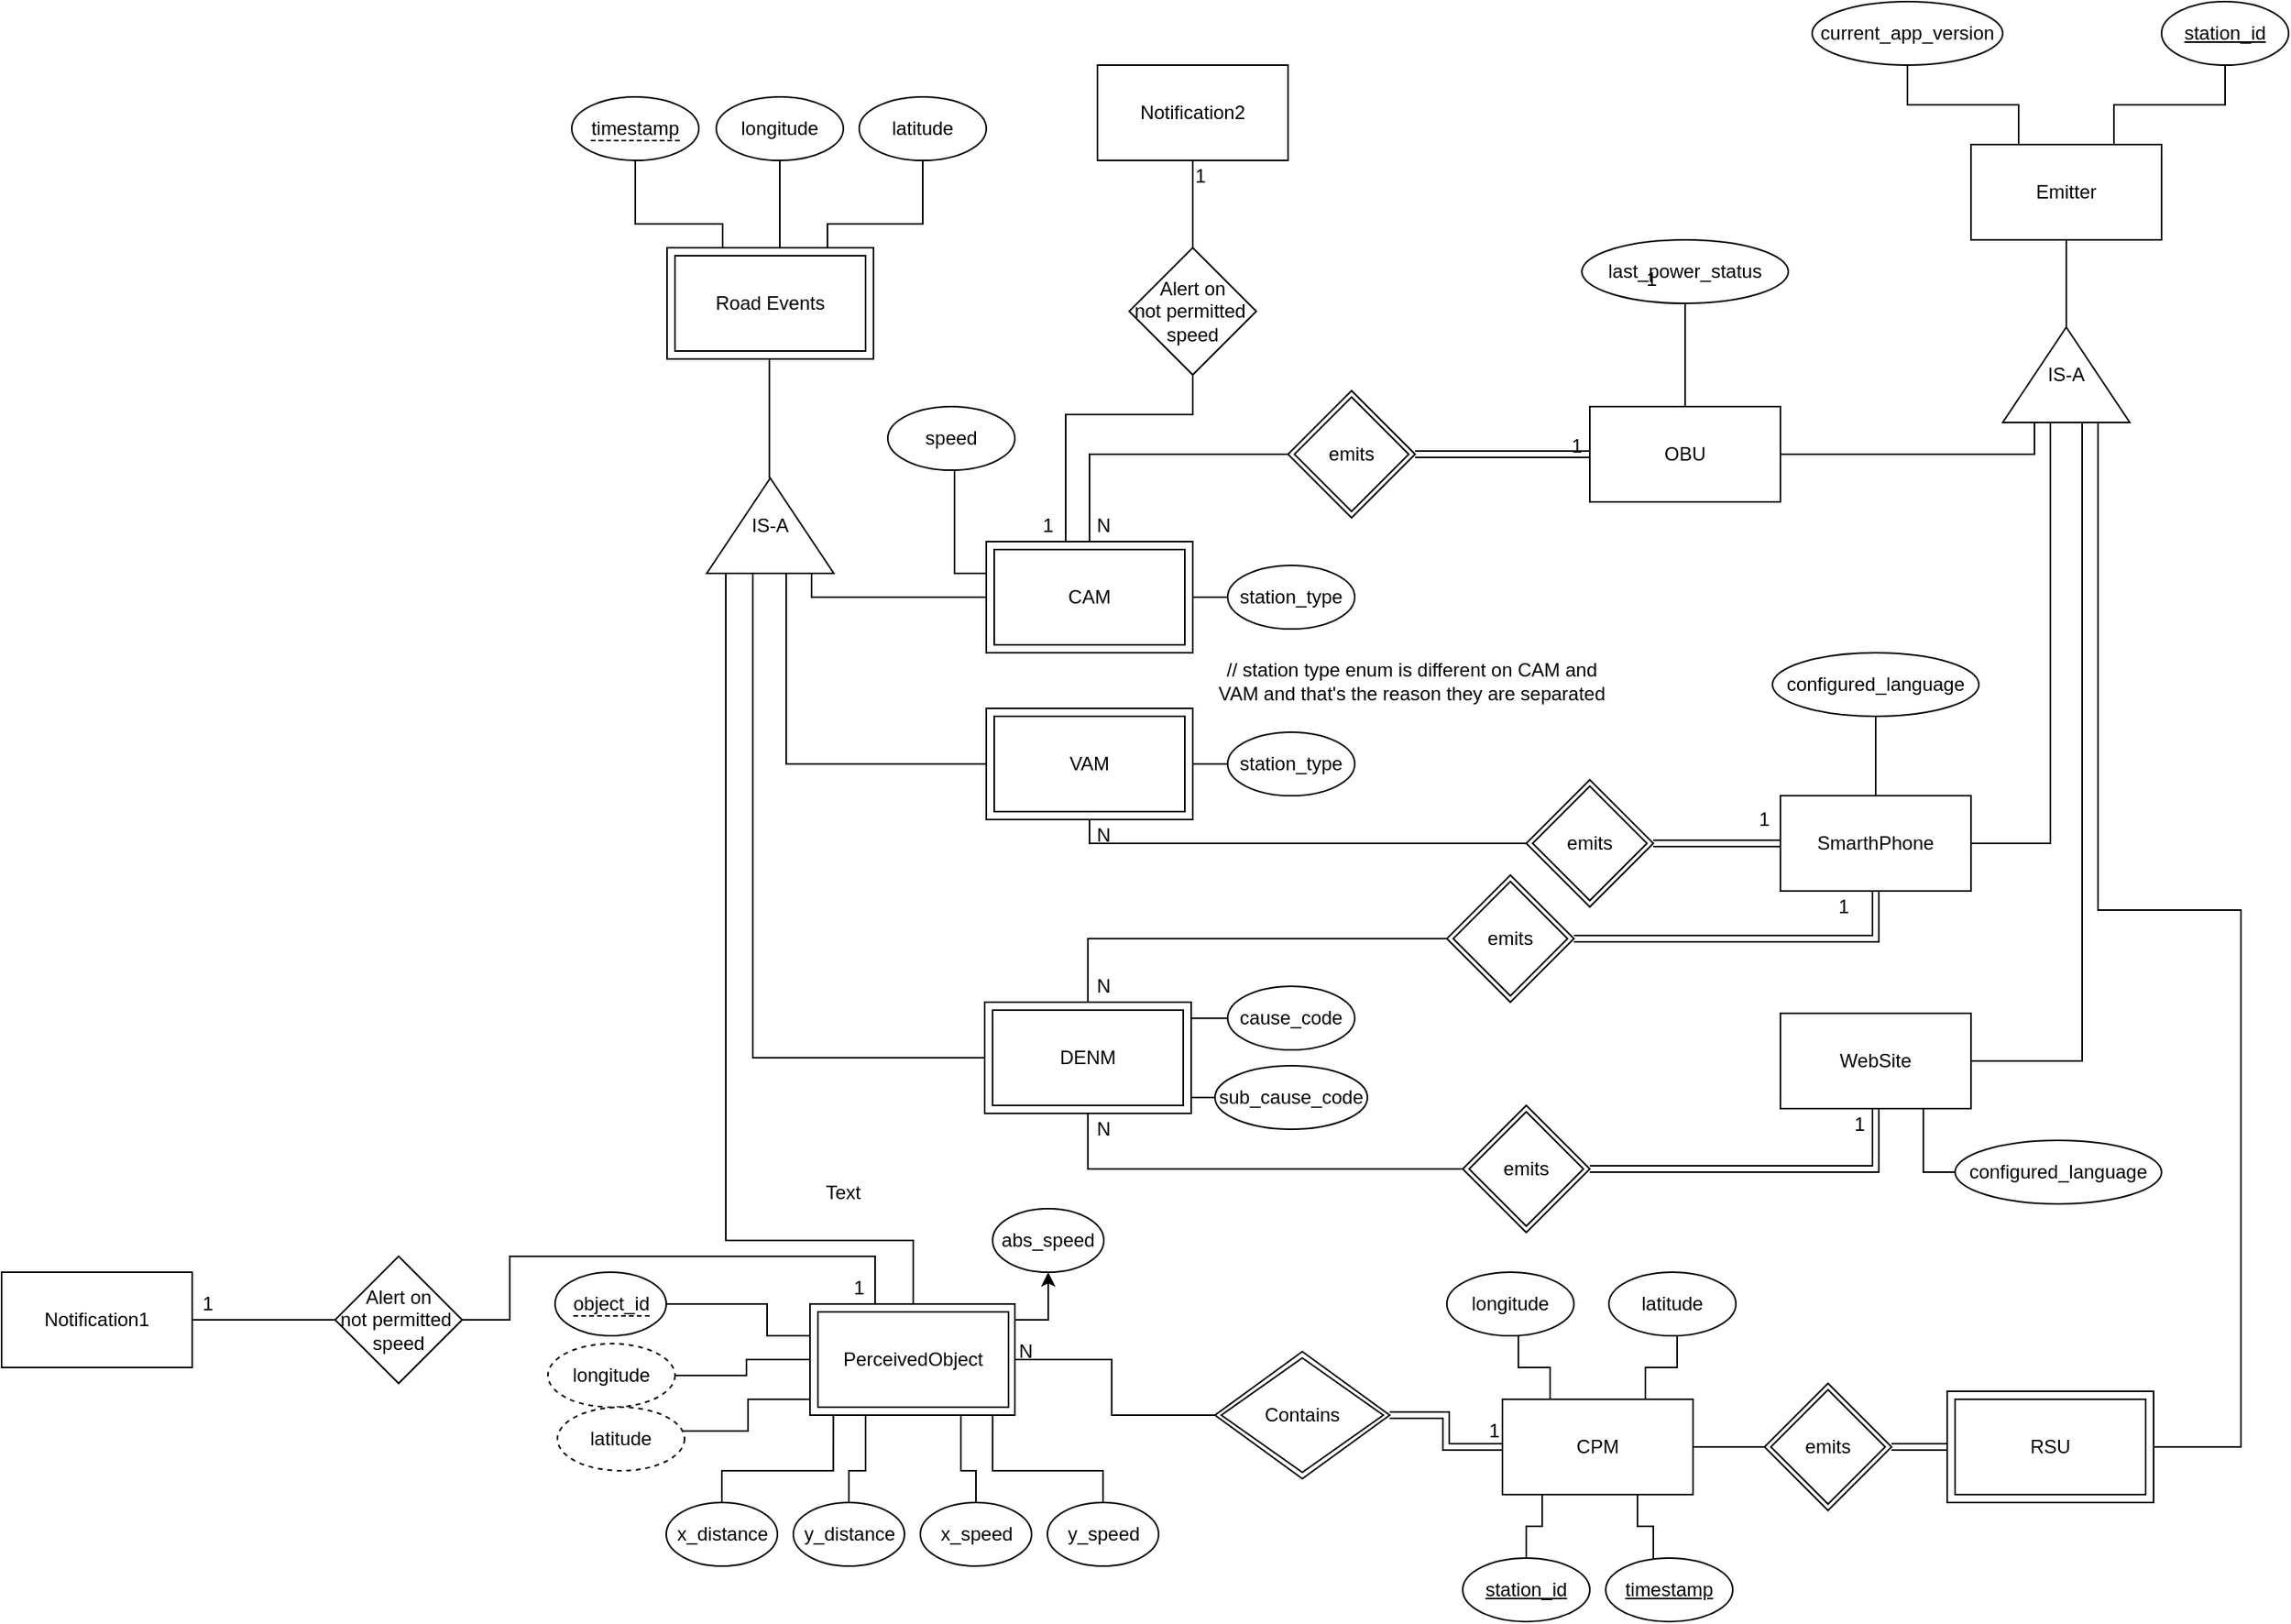 <mxfile version="14.6.1" type="device"><diagram id="6PaPcvtNf6uHi-llysC4" name="Page-1"><mxGraphModel dx="1960" dy="1086" grid="1" gridSize="10" guides="1" tooltips="1" connect="1" arrows="1" fold="1" page="1" pageScale="1" pageWidth="2000" pageHeight="2000" math="0" shadow="0"><root><mxCell id="0"/><mxCell id="1" parent="0"/><mxCell id="eNH_-MlL9D_157R0AB9f-15" style="edgeStyle=orthogonalEdgeStyle;rounded=0;orthogonalLoop=1;jettySize=auto;html=1;endArrow=none;endFill=0;" edge="1" parent="1" source="uCCfLY6yWy59Nrj04FJ7-78" target="eNH_-MlL9D_157R0AB9f-14"><mxGeometry relative="1" as="geometry"><Array as="points"><mxPoint x="740" y="410"/></Array></mxGeometry></mxCell><mxCell id="eNH_-MlL9D_157R0AB9f-16" style="edgeStyle=orthogonalEdgeStyle;rounded=0;orthogonalLoop=1;jettySize=auto;html=1;endArrow=none;endFill=0;" edge="1" parent="1" target="eNH_-MlL9D_157R0AB9f-19" source="uCCfLY6yWy59Nrj04FJ7-78"><mxGeometry relative="1" as="geometry"><mxPoint x="1188.5" y="240" as="sourcePoint"/><Array as="points"><mxPoint x="810" y="310"/><mxPoint x="890" y="310"/></Array></mxGeometry></mxCell><mxCell id="eNH_-MlL9D_157R0AB9f-8" style="edgeStyle=orthogonalEdgeStyle;rounded=0;orthogonalLoop=1;jettySize=auto;html=1;endArrow=none;endFill=0;" edge="1" parent="1" source="uCCfLY6yWy59Nrj04FJ7-2" target="eNH_-MlL9D_157R0AB9f-7"><mxGeometry relative="1" as="geometry"><Array as="points"><mxPoint x="690" y="840"/><mxPoint x="460" y="840"/><mxPoint x="460" y="880"/></Array></mxGeometry></mxCell><mxCell id="eNH_-MlL9D_157R0AB9f-2" style="edgeStyle=orthogonalEdgeStyle;rounded=0;orthogonalLoop=1;jettySize=auto;html=1;" edge="1" parent="1" source="uCCfLY6yWy59Nrj04FJ7-2" target="eNH_-MlL9D_157R0AB9f-1"><mxGeometry relative="1" as="geometry"><Array as="points"><mxPoint x="799" y="880"/></Array></mxGeometry></mxCell><mxCell id="5Y6IBH2IR4dklzvz58kl-82" style="edgeStyle=orthogonalEdgeStyle;rounded=0;orthogonalLoop=1;jettySize=auto;html=1;endArrow=none;endFill=0;" parent="1" source="5Y6IBH2IR4dklzvz58kl-74" target="5Y6IBH2IR4dklzvz58kl-37" edge="1"><mxGeometry relative="1" as="geometry"><Array as="points"><mxPoint x="1550" y="960"/><mxPoint x="1550" y="622"/><mxPoint x="1460" y="622"/></Array></mxGeometry></mxCell><mxCell id="5Y6IBH2IR4dklzvz58kl-77" style="edgeStyle=orthogonalEdgeStyle;rounded=0;orthogonalLoop=1;jettySize=auto;html=1;exitX=1;exitY=0.5;exitDx=0;exitDy=0;endArrow=none;endFill=0;shape=link;" parent="1" source="5Y6IBH2IR4dklzvz58kl-75" target="5Y6IBH2IR4dklzvz58kl-74" edge="1"><mxGeometry relative="1" as="geometry"/></mxCell><mxCell id="5Y6IBH2IR4dklzvz58kl-84" value="CAM" style="rounded=0;whiteSpace=wrap;html=1;" parent="1" vertex="1"><mxGeometry x="1365" y="925" width="130" height="70" as="geometry"/></mxCell><mxCell id="uCCfLY6yWy59Nrj04FJ7-75" style="edgeStyle=orthogonalEdgeStyle;rounded=0;orthogonalLoop=1;jettySize=auto;html=1;exitX=0.5;exitY=1;exitDx=0;exitDy=0;entryX=0.75;entryY=0;entryDx=0;entryDy=0;endArrow=none;endFill=0;" parent="1" source="uCCfLY6yWy59Nrj04FJ7-43" target="uCCfLY6yWy59Nrj04FJ7-57" edge="1"><mxGeometry relative="1" as="geometry"><Array as="points"><mxPoint x="630" y="210"/></Array></mxGeometry></mxCell><mxCell id="uCCfLY6yWy59Nrj04FJ7-76" style="edgeStyle=orthogonalEdgeStyle;rounded=0;orthogonalLoop=1;jettySize=auto;html=1;exitX=0.5;exitY=1;exitDx=0;exitDy=0;endArrow=none;endFill=0;" parent="1" source="uCCfLY6yWy59Nrj04FJ7-44" target="uCCfLY6yWy59Nrj04FJ7-57" edge="1"><mxGeometry relative="1" as="geometry"><Array as="points"><mxPoint x="720" y="190"/><mxPoint x="660" y="190"/></Array></mxGeometry></mxCell><mxCell id="uCCfLY6yWy59Nrj04FJ7-69" style="edgeStyle=orthogonalEdgeStyle;rounded=0;orthogonalLoop=1;jettySize=auto;html=1;exitX=0.25;exitY=0;exitDx=0;exitDy=0;entryX=0.5;entryY=1;entryDx=0;entryDy=0;endArrow=none;endFill=0;" parent="1" source="uCCfLY6yWy59Nrj04FJ7-57" target="uCCfLY6yWy59Nrj04FJ7-66" edge="1"><mxGeometry relative="1" as="geometry"><Array as="points"><mxPoint x="594" y="190"/><mxPoint x="539" y="190"/></Array></mxGeometry></mxCell><mxCell id="uCCfLY6yWy59Nrj04FJ7-74" style="edgeStyle=orthogonalEdgeStyle;rounded=0;orthogonalLoop=1;jettySize=auto;html=1;exitX=1;exitY=0.5;exitDx=0;exitDy=0;entryX=0.5;entryY=1;entryDx=0;entryDy=0;endArrow=none;endFill=0;" parent="1" edge="1"><mxGeometry relative="1" as="geometry"><mxPoint x="623.41" y="350.0" as="sourcePoint"/><mxPoint x="623.41" y="270" as="targetPoint"/></mxGeometry></mxCell><mxCell id="5Y6IBH2IR4dklzvz58kl-83" value="CAM" style="rounded=0;whiteSpace=wrap;html=1;" parent="1" vertex="1"><mxGeometry x="559" y="205" width="130" height="70" as="geometry"/></mxCell><mxCell id="5Y6IBH2IR4dklzvz58kl-70" style="edgeStyle=orthogonalEdgeStyle;rounded=0;orthogonalLoop=1;jettySize=auto;html=1;endArrow=none;endFill=0;" parent="1" source="uCCfLY6yWy59Nrj04FJ7-4" target="uCCfLY6yWy59Nrj04FJ7-2" edge="1"><mxGeometry relative="1" as="geometry"/></mxCell><mxCell id="5Y6IBH2IR4dklzvz58kl-68" style="edgeStyle=orthogonalEdgeStyle;rounded=0;orthogonalLoop=1;jettySize=auto;html=1;endArrow=none;endFill=0;" parent="1" source="uCCfLY6yWy59Nrj04FJ7-2" target="uCCfLY6yWy59Nrj04FJ7-71" edge="1"><mxGeometry relative="1" as="geometry"><Array as="points"><mxPoint x="714" y="830"/><mxPoint x="596" y="830"/></Array></mxGeometry></mxCell><mxCell id="uCCfLY6yWy59Nrj04FJ7-49" style="edgeStyle=orthogonalEdgeStyle;rounded=0;orthogonalLoop=1;jettySize=auto;html=1;exitX=1.003;exitY=0.085;exitDx=0;exitDy=0;entryX=0;entryY=0.5;entryDx=0;entryDy=0;endArrow=none;endFill=0;exitPerimeter=0;" parent="1" target="uCCfLY6yWy59Nrj04FJ7-48" edge="1"><mxGeometry relative="1" as="geometry"><mxPoint x="885.36" y="690.1" as="sourcePoint"/><Array as="points"><mxPoint x="915" y="690"/><mxPoint x="915" y="690"/></Array></mxGeometry></mxCell><mxCell id="uCCfLY6yWy59Nrj04FJ7-51" style="edgeStyle=orthogonalEdgeStyle;rounded=0;orthogonalLoop=1;jettySize=auto;html=1;entryX=0;entryY=0.5;entryDx=0;entryDy=0;endArrow=none;endFill=0;" parent="1" target="uCCfLY6yWy59Nrj04FJ7-50" edge="1"><mxGeometry relative="1" as="geometry"><mxPoint x="884" y="740" as="sourcePoint"/><Array as="points"/></mxGeometry></mxCell><mxCell id="uCCfLY6yWy59Nrj04FJ7-73" style="edgeStyle=orthogonalEdgeStyle;rounded=0;orthogonalLoop=1;jettySize=auto;html=1;exitX=0;exitY=0.5;exitDx=0;exitDy=0;endArrow=none;endFill=0;" parent="1" edge="1"><mxGeometry relative="1" as="geometry"><Array as="points"><mxPoint x="613" y="715"/></Array><mxPoint x="763" y="715" as="sourcePoint"/><mxPoint x="613" y="410" as="targetPoint"/></mxGeometry></mxCell><mxCell id="5Y6IBH2IR4dklzvz58kl-15" style="edgeStyle=orthogonalEdgeStyle;rounded=0;orthogonalLoop=1;jettySize=auto;html=1;exitX=0;exitY=0.5;exitDx=0;exitDy=0;endArrow=none;endFill=0;entryX=0.5;entryY=0;entryDx=0;entryDy=0;" parent="1" source="5Y6IBH2IR4dklzvz58kl-13" target="uCCfLY6yWy59Nrj04FJ7-41" edge="1"><mxGeometry relative="1" as="geometry"><mxPoint x="780" y="650" as="targetPoint"/><Array as="points"><mxPoint x="1050" y="640"/><mxPoint x="824" y="640"/></Array></mxGeometry></mxCell><mxCell id="5Y6IBH2IR4dklzvz58kl-20" style="edgeStyle=orthogonalEdgeStyle;rounded=0;orthogonalLoop=1;jettySize=auto;html=1;exitX=0;exitY=0.5;exitDx=0;exitDy=0;endArrow=none;endFill=0;entryX=0.25;entryY=0;entryDx=0;entryDy=0;" parent="1" source="5Y6IBH2IR4dklzvz58kl-21" target="5Y6IBH2IR4dklzvz58kl-23" edge="1"><mxGeometry relative="1" as="geometry"><mxPoint x="834" y="830.0" as="targetPoint"/><Array as="points"><mxPoint x="824" y="785"/></Array></mxGeometry></mxCell><mxCell id="5Y6IBH2IR4dklzvz58kl-66" value="CAM" style="rounded=0;whiteSpace=wrap;html=1;" parent="1" vertex="1"><mxGeometry x="759" y="680" width="130" height="70" as="geometry"/></mxCell><mxCell id="5Y6IBH2IR4dklzvz58kl-62" style="edgeStyle=orthogonalEdgeStyle;rounded=0;orthogonalLoop=1;jettySize=auto;html=1;endArrow=none;endFill=0;" parent="1" source="5Y6IBH2IR4dklzvz58kl-59" target="uCCfLY6yWy59Nrj04FJ7-78" edge="1"><mxGeometry relative="1" as="geometry"/></mxCell><mxCell id="5Y6IBH2IR4dklzvz58kl-8" style="edgeStyle=orthogonalEdgeStyle;rounded=0;orthogonalLoop=1;jettySize=auto;html=1;exitX=0;exitY=0.5;exitDx=0;exitDy=0;entryX=0.5;entryY=1;entryDx=0;entryDy=0;endArrow=none;endFill=0;" parent="1" source="5Y6IBH2IR4dklzvz58kl-3" target="uCCfLY6yWy59Nrj04FJ7-30" edge="1"><mxGeometry relative="1" as="geometry"><Array as="points"><mxPoint x="1050" y="580"/><mxPoint x="824" y="580"/></Array></mxGeometry></mxCell><mxCell id="uCCfLY6yWy59Nrj04FJ7-40" style="edgeStyle=orthogonalEdgeStyle;rounded=0;orthogonalLoop=1;jettySize=auto;html=1;exitX=1;exitY=0.5;exitDx=0;exitDy=0;entryX=0;entryY=0.5;entryDx=0;entryDy=0;endArrow=none;endFill=0;" parent="1" target="uCCfLY6yWy59Nrj04FJ7-39" edge="1"><mxGeometry relative="1" as="geometry"><mxPoint x="885" y="530" as="sourcePoint"/><Array as="points"><mxPoint x="930" y="530"/><mxPoint x="930" y="530"/></Array></mxGeometry></mxCell><mxCell id="uCCfLY6yWy59Nrj04FJ7-72" style="edgeStyle=orthogonalEdgeStyle;rounded=0;orthogonalLoop=1;jettySize=auto;html=1;exitX=0;exitY=0.5;exitDx=0;exitDy=0;endArrow=none;endFill=0;" parent="1" edge="1"><mxGeometry relative="1" as="geometry"><mxPoint x="766" y="530" as="sourcePoint"/><mxPoint x="634" y="410" as="targetPoint"/><Array as="points"><mxPoint x="634" y="530"/></Array></mxGeometry></mxCell><mxCell id="5Y6IBH2IR4dklzvz58kl-51" value="CAM" style="rounded=0;whiteSpace=wrap;html=1;" parent="1" vertex="1"><mxGeometry x="760" y="495" width="130" height="70" as="geometry"/></mxCell><mxCell id="uCCfLY6yWy59Nrj04FJ7-77" style="edgeStyle=orthogonalEdgeStyle;rounded=0;orthogonalLoop=1;jettySize=auto;html=1;exitX=1;exitY=0.5;exitDx=0;exitDy=0;entryX=0;entryY=0.5;entryDx=0;entryDy=0;endArrow=none;endFill=0;" parent="1" edge="1"><mxGeometry relative="1" as="geometry"><Array as="points"><mxPoint x="930" y="425"/><mxPoint x="930" y="425"/></Array><mxPoint x="885" y="425" as="sourcePoint"/><mxPoint x="912" y="425" as="targetPoint"/></mxGeometry></mxCell><mxCell id="uCCfLY6yWy59Nrj04FJ7-80" style="edgeStyle=orthogonalEdgeStyle;rounded=0;orthogonalLoop=1;jettySize=auto;html=1;exitX=0;exitY=0.5;exitDx=0;exitDy=0;endArrow=none;endFill=0;" parent="1" source="uCCfLY6yWy59Nrj04FJ7-78" target="uCCfLY6yWy59Nrj04FJ7-71" edge="1"><mxGeometry relative="1" as="geometry"><Array as="points"><mxPoint x="650" y="425"/></Array></mxGeometry></mxCell><mxCell id="5Y6IBH2IR4dklzvz58kl-49" value="CAM" style="rounded=0;whiteSpace=wrap;html=1;" parent="1" vertex="1"><mxGeometry x="760" y="390" width="130" height="70" as="geometry"/></mxCell><mxCell id="uCCfLY6yWy59Nrj04FJ7-55" style="edgeStyle=orthogonalEdgeStyle;rounded=0;orthogonalLoop=1;jettySize=auto;html=1;endArrow=none;endFill=0;" parent="1" source="uCCfLY6yWy59Nrj04FJ7-2" target="uCCfLY6yWy59Nrj04FJ7-53" edge="1"><mxGeometry relative="1" as="geometry"><Array as="points"/></mxGeometry></mxCell><mxCell id="uCCfLY6yWy59Nrj04FJ7-56" style="edgeStyle=orthogonalEdgeStyle;rounded=0;orthogonalLoop=1;jettySize=auto;html=1;endArrow=none;endFill=0;" parent="1" source="uCCfLY6yWy59Nrj04FJ7-2" target="uCCfLY6yWy59Nrj04FJ7-54" edge="1"><mxGeometry relative="1" as="geometry"><Array as="points"><mxPoint x="610" y="930"/><mxPoint x="610" y="950"/></Array></mxGeometry></mxCell><mxCell id="uCCfLY6yWy59Nrj04FJ7-21" style="edgeStyle=orthogonalEdgeStyle;rounded=0;orthogonalLoop=1;jettySize=auto;html=1;entryX=1;entryY=0.5;entryDx=0;entryDy=0;endArrow=none;endFill=0;" parent="1" source="uCCfLY6yWy59Nrj04FJ7-2" target="uCCfLY6yWy59Nrj04FJ7-20" edge="1"><mxGeometry relative="1" as="geometry"><Array as="points"><mxPoint x="622" y="890"/><mxPoint x="622" y="870"/></Array></mxGeometry></mxCell><mxCell id="uCCfLY6yWy59Nrj04FJ7-26" style="edgeStyle=orthogonalEdgeStyle;rounded=0;orthogonalLoop=1;jettySize=auto;html=1;entryX=0.5;entryY=0;entryDx=0;entryDy=0;endArrow=none;endFill=0;exitX=0.081;exitY=1.001;exitDx=0;exitDy=0;exitPerimeter=0;" parent="1" source="uCCfLY6yWy59Nrj04FJ7-2" target="uCCfLY6yWy59Nrj04FJ7-22" edge="1"><mxGeometry relative="1" as="geometry"><mxPoint x="663" y="937" as="sourcePoint"/><Array as="points"><mxPoint x="664" y="975"/><mxPoint x="594" y="975"/></Array></mxGeometry></mxCell><mxCell id="uCCfLY6yWy59Nrj04FJ7-27" style="edgeStyle=orthogonalEdgeStyle;rounded=0;orthogonalLoop=1;jettySize=auto;html=1;exitX=0.25;exitY=1;exitDx=0;exitDy=0;entryX=0.5;entryY=0;entryDx=0;entryDy=0;endArrow=none;endFill=0;" parent="1" source="uCCfLY6yWy59Nrj04FJ7-2" target="uCCfLY6yWy59Nrj04FJ7-23" edge="1"><mxGeometry relative="1" as="geometry"><Array as="points"><mxPoint x="684" y="975"/><mxPoint x="674" y="975"/></Array></mxGeometry></mxCell><mxCell id="uCCfLY6yWy59Nrj04FJ7-28" style="edgeStyle=orthogonalEdgeStyle;rounded=0;orthogonalLoop=1;jettySize=auto;html=1;exitX=0.75;exitY=1;exitDx=0;exitDy=0;entryX=0.5;entryY=0;entryDx=0;entryDy=0;endArrow=none;endFill=0;" parent="1" source="uCCfLY6yWy59Nrj04FJ7-2" target="uCCfLY6yWy59Nrj04FJ7-24" edge="1"><mxGeometry relative="1" as="geometry"><Array as="points"><mxPoint x="744" y="975"/><mxPoint x="754" y="975"/></Array></mxGeometry></mxCell><mxCell id="uCCfLY6yWy59Nrj04FJ7-29" style="edgeStyle=orthogonalEdgeStyle;rounded=0;orthogonalLoop=1;jettySize=auto;html=1;exitX=0.917;exitY=1.014;exitDx=0;exitDy=0;entryX=0.5;entryY=0;entryDx=0;entryDy=0;endArrow=none;endFill=0;exitPerimeter=0;" parent="1" source="uCCfLY6yWy59Nrj04FJ7-2" target="uCCfLY6yWy59Nrj04FJ7-25" edge="1"><mxGeometry relative="1" as="geometry"><Array as="points"><mxPoint x="764" y="975"/><mxPoint x="834" y="975"/></Array></mxGeometry></mxCell><mxCell id="uCCfLY6yWy59Nrj04FJ7-42" value="PerceivedObject" style="rounded=0;whiteSpace=wrap;html=1;double=true;" parent="1" vertex="1"><mxGeometry x="649" y="870" width="129" height="70" as="geometry"/></mxCell><mxCell id="uCCfLY6yWy59Nrj04FJ7-5" style="edgeStyle=orthogonalEdgeStyle;rounded=0;orthogonalLoop=1;jettySize=auto;html=1;endArrow=none;endFill=0;shape=link;" parent="1" source="uCCfLY6yWy59Nrj04FJ7-1" target="uCCfLY6yWy59Nrj04FJ7-4" edge="1"><mxGeometry relative="1" as="geometry"/></mxCell><mxCell id="uCCfLY6yWy59Nrj04FJ7-17" style="edgeStyle=orthogonalEdgeStyle;rounded=0;orthogonalLoop=1;jettySize=auto;html=1;exitX=0.25;exitY=0;exitDx=0;exitDy=0;endArrow=none;endFill=0;" parent="1" source="uCCfLY6yWy59Nrj04FJ7-1" target="uCCfLY6yWy59Nrj04FJ7-16" edge="1"><mxGeometry relative="1" as="geometry"><Array as="points"><mxPoint x="1115" y="910"/><mxPoint x="1095" y="910"/></Array></mxGeometry></mxCell><mxCell id="uCCfLY6yWy59Nrj04FJ7-19" style="edgeStyle=orthogonalEdgeStyle;rounded=0;orthogonalLoop=1;jettySize=auto;html=1;exitX=0.75;exitY=0;exitDx=0;exitDy=0;entryX=0.5;entryY=1;entryDx=0;entryDy=0;endArrow=none;endFill=0;" parent="1" source="uCCfLY6yWy59Nrj04FJ7-1" target="uCCfLY6yWy59Nrj04FJ7-18" edge="1"><mxGeometry relative="1" as="geometry"><Array as="points"><mxPoint x="1175" y="910"/><mxPoint x="1195" y="910"/><mxPoint x="1195" y="890"/></Array></mxGeometry></mxCell><mxCell id="uCCfLY6yWy59Nrj04FJ7-1" value="CPM" style="rounded=0;whiteSpace=wrap;html=1;" parent="1" vertex="1"><mxGeometry x="1085" y="930" width="120" height="60" as="geometry"/></mxCell><mxCell id="uCCfLY6yWy59Nrj04FJ7-2" value="PerceivedObject" style="rounded=0;whiteSpace=wrap;html=1;double=true;" parent="1" vertex="1"><mxGeometry x="654" y="875" width="120" height="60" as="geometry"/></mxCell><mxCell id="uCCfLY6yWy59Nrj04FJ7-4" value="Contains" style="rhombus;whiteSpace=wrap;html=1;strokeWidth=1;sketch=0;fillStyle=auto;perimeterSpacing=0;stroke-linecap=&quot;butt&quot;;double=1;" parent="1" vertex="1"><mxGeometry x="904" y="900" width="110" height="80" as="geometry"/></mxCell><mxCell id="uCCfLY6yWy59Nrj04FJ7-7" value="1" style="text;html=1;strokeColor=none;fillColor=none;align=center;verticalAlign=middle;whiteSpace=wrap;rounded=0;" parent="1" vertex="1"><mxGeometry x="1060" y="940" width="40" height="20" as="geometry"/></mxCell><mxCell id="5Y6IBH2IR4dklzvz58kl-72" style="edgeStyle=orthogonalEdgeStyle;rounded=0;orthogonalLoop=1;jettySize=auto;html=1;endArrow=none;endFill=0;" parent="1" source="uCCfLY6yWy59Nrj04FJ7-10" target="uCCfLY6yWy59Nrj04FJ7-1" edge="1"><mxGeometry relative="1" as="geometry"><Array as="points"><mxPoint x="1100" y="1010"/><mxPoint x="1110" y="1010"/></Array></mxGeometry></mxCell><mxCell id="uCCfLY6yWy59Nrj04FJ7-10" value="&lt;u&gt;station_id&lt;/u&gt;" style="ellipse;whiteSpace=wrap;html=1;" parent="1" vertex="1"><mxGeometry x="1060" y="1030" width="80" height="40" as="geometry"/></mxCell><mxCell id="5Y6IBH2IR4dklzvz58kl-73" style="edgeStyle=orthogonalEdgeStyle;rounded=0;orthogonalLoop=1;jettySize=auto;html=1;endArrow=none;endFill=0;" parent="1" source="uCCfLY6yWy59Nrj04FJ7-12" target="uCCfLY6yWy59Nrj04FJ7-1" edge="1"><mxGeometry relative="1" as="geometry"><Array as="points"><mxPoint x="1180" y="1010"/><mxPoint x="1170" y="1010"/></Array></mxGeometry></mxCell><mxCell id="uCCfLY6yWy59Nrj04FJ7-12" value="&lt;u&gt;timestamp&lt;/u&gt;" style="ellipse;whiteSpace=wrap;html=1;" parent="1" vertex="1"><mxGeometry x="1150" y="1030" width="80" height="40" as="geometry"/></mxCell><mxCell id="uCCfLY6yWy59Nrj04FJ7-16" value="longitude" style="ellipse;whiteSpace=wrap;html=1;" parent="1" vertex="1"><mxGeometry x="1050" y="850" width="80" height="40" as="geometry"/></mxCell><mxCell id="uCCfLY6yWy59Nrj04FJ7-18" value="latitude" style="ellipse;whiteSpace=wrap;html=1;" parent="1" vertex="1"><mxGeometry x="1152" y="850" width="80" height="40" as="geometry"/></mxCell><mxCell id="uCCfLY6yWy59Nrj04FJ7-20" value="&lt;div style=&quot;border-bottom: 1px dashed black&quot;&gt;object_id&lt;/div&gt;" style="ellipse;whiteSpace=wrap;html=1;" parent="1" vertex="1"><mxGeometry x="488.5" y="850" width="70" height="40" as="geometry"/></mxCell><mxCell id="uCCfLY6yWy59Nrj04FJ7-22" value="x_distance" style="ellipse;whiteSpace=wrap;html=1;" parent="1" vertex="1"><mxGeometry x="558.5" y="995" width="70" height="40" as="geometry"/></mxCell><mxCell id="uCCfLY6yWy59Nrj04FJ7-23" value="y_distance" style="ellipse;whiteSpace=wrap;html=1;" parent="1" vertex="1"><mxGeometry x="638.5" y="995" width="70" height="40" as="geometry"/></mxCell><mxCell id="uCCfLY6yWy59Nrj04FJ7-24" value="x_speed" style="ellipse;whiteSpace=wrap;html=1;" parent="1" vertex="1"><mxGeometry x="718.5" y="995" width="70" height="40" as="geometry"/></mxCell><mxCell id="uCCfLY6yWy59Nrj04FJ7-25" value="y_speed" style="ellipse;whiteSpace=wrap;html=1;" parent="1" vertex="1"><mxGeometry x="798.5" y="995" width="70" height="40" as="geometry"/></mxCell><mxCell id="uCCfLY6yWy59Nrj04FJ7-30" value="VAM" style="rounded=0;whiteSpace=wrap;html=1;absoluteArcSize=0;arcSize=12;imageHeight=24;" parent="1" vertex="1"><mxGeometry x="765" y="500" width="120" height="60" as="geometry"/></mxCell><mxCell id="uCCfLY6yWy59Nrj04FJ7-39" value="station_type" style="ellipse;whiteSpace=wrap;html=1;" parent="1" vertex="1"><mxGeometry x="912" y="510" width="80" height="40" as="geometry"/></mxCell><mxCell id="uCCfLY6yWy59Nrj04FJ7-41" value="DENM" style="rounded=0;whiteSpace=wrap;html=1;sketch=0;strokeColor=#000000;strokeWidth=1;" parent="1" vertex="1"><mxGeometry x="764" y="685" width="120" height="60" as="geometry"/></mxCell><mxCell id="uCCfLY6yWy59Nrj04FJ7-43" value="longitude" style="ellipse;whiteSpace=wrap;html=1;" parent="1" vertex="1"><mxGeometry x="590" y="110" width="80" height="40" as="geometry"/></mxCell><mxCell id="uCCfLY6yWy59Nrj04FJ7-44" value="latitude" style="ellipse;whiteSpace=wrap;html=1;" parent="1" vertex="1"><mxGeometry x="680" y="110" width="80" height="40" as="geometry"/></mxCell><mxCell id="uCCfLY6yWy59Nrj04FJ7-48" value="cause_code" style="ellipse;whiteSpace=wrap;html=1;" parent="1" vertex="1"><mxGeometry x="912" y="670" width="80" height="40" as="geometry"/></mxCell><mxCell id="uCCfLY6yWy59Nrj04FJ7-50" value="sub_cause_code" style="ellipse;whiteSpace=wrap;html=1;" parent="1" vertex="1"><mxGeometry x="904" y="720" width="96" height="40" as="geometry"/></mxCell><mxCell id="uCCfLY6yWy59Nrj04FJ7-53" value="longitude" style="ellipse;whiteSpace=wrap;html=1;dashed=1;" parent="1" vertex="1"><mxGeometry x="484" y="895" width="80" height="40" as="geometry"/></mxCell><mxCell id="uCCfLY6yWy59Nrj04FJ7-54" value="latitude" style="ellipse;whiteSpace=wrap;html=1;dashed=1;" parent="1" vertex="1"><mxGeometry x="490" y="935" width="80" height="40" as="geometry"/></mxCell><mxCell id="uCCfLY6yWy59Nrj04FJ7-57" value="Road Events" style="rounded=0;whiteSpace=wrap;html=1;sketch=0;strokeColor=#000000;strokeWidth=1;rotation=0;" parent="1" vertex="1"><mxGeometry x="564" y="210" width="120" height="60" as="geometry"/></mxCell><mxCell id="uCCfLY6yWy59Nrj04FJ7-66" value="&lt;div style=&quot;border-bottom: 1px dashed black&quot;&gt;timestamp&lt;br&gt;&lt;/div&gt;" style="ellipse;whiteSpace=wrap;html=1;" parent="1" vertex="1"><mxGeometry x="499" y="110" width="80" height="40" as="geometry"/></mxCell><mxCell id="uCCfLY6yWy59Nrj04FJ7-71" value="IS-A" style="triangle;whiteSpace=wrap;html=1;rounded=0;sketch=0;strokeColor=#000000;strokeWidth=1;rotation=0;direction=north;" parent="1" vertex="1"><mxGeometry x="584" y="350" width="80" height="60" as="geometry"/></mxCell><mxCell id="uCCfLY6yWy59Nrj04FJ7-78" value="CAM" style="rounded=0;whiteSpace=wrap;html=1;" parent="1" vertex="1"><mxGeometry x="765" y="395" width="120" height="60" as="geometry"/></mxCell><mxCell id="5Y6IBH2IR4dklzvz58kl-41" style="edgeStyle=orthogonalEdgeStyle;rounded=0;orthogonalLoop=1;jettySize=auto;html=1;endArrow=none;endFill=0;" parent="1" source="5Y6IBH2IR4dklzvz58kl-1" target="5Y6IBH2IR4dklzvz58kl-37" edge="1"><mxGeometry relative="1" as="geometry"><Array as="points"><mxPoint x="1430" y="580"/></Array></mxGeometry></mxCell><mxCell id="5Y6IBH2IR4dklzvz58kl-1" value="SmarthPhone" style="rounded=0;whiteSpace=wrap;html=1;" parent="1" vertex="1"><mxGeometry x="1260" y="550" width="120" height="60" as="geometry"/></mxCell><mxCell id="5Y6IBH2IR4dklzvz58kl-9" style="edgeStyle=orthogonalEdgeStyle;rounded=0;orthogonalLoop=1;jettySize=auto;html=1;exitX=1;exitY=0.5;exitDx=0;exitDy=0;entryX=0;entryY=0.5;entryDx=0;entryDy=0;endArrow=none;endFill=0;shape=link;" parent="1" source="5Y6IBH2IR4dklzvz58kl-3" target="5Y6IBH2IR4dklzvz58kl-1" edge="1"><mxGeometry relative="1" as="geometry"/></mxCell><mxCell id="5Y6IBH2IR4dklzvz58kl-3" value="emits" style="rhombus;whiteSpace=wrap;html=1;double=1;" parent="1" vertex="1"><mxGeometry x="1100" y="540" width="80" height="80" as="geometry"/></mxCell><mxCell id="5Y6IBH2IR4dklzvz58kl-10" value="1" style="text;html=1;strokeColor=none;fillColor=none;align=center;verticalAlign=middle;whiteSpace=wrap;rounded=0;" parent="1" vertex="1"><mxGeometry x="1230" y="555" width="40" height="20" as="geometry"/></mxCell><mxCell id="5Y6IBH2IR4dklzvz58kl-11" value="N" style="text;html=1;strokeColor=none;fillColor=none;align=center;verticalAlign=middle;whiteSpace=wrap;rounded=0;" parent="1" vertex="1"><mxGeometry x="814" y="565" width="40" height="20" as="geometry"/></mxCell><mxCell id="5Y6IBH2IR4dklzvz58kl-12" style="edgeStyle=orthogonalEdgeStyle;rounded=0;orthogonalLoop=1;jettySize=auto;html=1;exitX=1;exitY=0.5;exitDx=0;exitDy=0;entryX=0.5;entryY=1;entryDx=0;entryDy=0;endArrow=none;endFill=0;shape=link;" parent="1" source="5Y6IBH2IR4dklzvz58kl-13" target="5Y6IBH2IR4dklzvz58kl-1" edge="1"><mxGeometry relative="1" as="geometry"><mxPoint x="1230" y="712.5" as="targetPoint"/></mxGeometry></mxCell><mxCell id="5Y6IBH2IR4dklzvz58kl-13" value="emits" style="rhombus;whiteSpace=wrap;html=1;double=1;" parent="1" vertex="1"><mxGeometry x="1050" y="600" width="80" height="80" as="geometry"/></mxCell><mxCell id="5Y6IBH2IR4dklzvz58kl-14" value="1" style="text;html=1;strokeColor=none;fillColor=none;align=center;verticalAlign=middle;whiteSpace=wrap;rounded=0;" parent="1" vertex="1"><mxGeometry x="1280" y="610" width="40" height="20" as="geometry"/></mxCell><mxCell id="5Y6IBH2IR4dklzvz58kl-16" value="N" style="text;html=1;strokeColor=none;fillColor=none;align=center;verticalAlign=middle;whiteSpace=wrap;rounded=0;" parent="1" vertex="1"><mxGeometry x="814" y="660" width="40" height="20" as="geometry"/></mxCell><mxCell id="5Y6IBH2IR4dklzvz58kl-42" style="edgeStyle=orthogonalEdgeStyle;rounded=0;orthogonalLoop=1;jettySize=auto;html=1;endArrow=none;endFill=0;" parent="1" source="5Y6IBH2IR4dklzvz58kl-18" target="5Y6IBH2IR4dklzvz58kl-37" edge="1"><mxGeometry relative="1" as="geometry"><Array as="points"><mxPoint x="1450" y="717"/></Array></mxGeometry></mxCell><mxCell id="5Y6IBH2IR4dklzvz58kl-18" value="WebSite" style="rounded=0;whiteSpace=wrap;html=1;" parent="1" vertex="1"><mxGeometry x="1260" y="687" width="120" height="60" as="geometry"/></mxCell><mxCell id="5Y6IBH2IR4dklzvz58kl-19" style="edgeStyle=orthogonalEdgeStyle;rounded=0;orthogonalLoop=1;jettySize=auto;html=1;exitX=1;exitY=0.5;exitDx=0;exitDy=0;endArrow=none;endFill=0;entryX=0.5;entryY=1;entryDx=0;entryDy=0;shape=link;" parent="1" source="5Y6IBH2IR4dklzvz58kl-21" target="5Y6IBH2IR4dklzvz58kl-18" edge="1"><mxGeometry relative="1" as="geometry"><mxPoint x="1320" y="740" as="targetPoint"/></mxGeometry></mxCell><mxCell id="5Y6IBH2IR4dklzvz58kl-21" value="emits" style="rhombus;whiteSpace=wrap;html=1;double=1;" parent="1" vertex="1"><mxGeometry x="1060" y="745" width="80" height="80" as="geometry"/></mxCell><mxCell id="5Y6IBH2IR4dklzvz58kl-22" value="1" style="text;html=1;strokeColor=none;fillColor=none;align=center;verticalAlign=middle;whiteSpace=wrap;rounded=0;" parent="1" vertex="1"><mxGeometry x="1290" y="747" width="40" height="20" as="geometry"/></mxCell><mxCell id="5Y6IBH2IR4dklzvz58kl-23" value="N" style="text;html=1;strokeColor=none;fillColor=none;align=center;verticalAlign=middle;whiteSpace=wrap;rounded=0;" parent="1" vertex="1"><mxGeometry x="814" y="750" width="40" height="20" as="geometry"/></mxCell><mxCell id="5Y6IBH2IR4dklzvz58kl-44" style="edgeStyle=orthogonalEdgeStyle;rounded=0;orthogonalLoop=1;jettySize=auto;html=1;endArrow=none;endFill=0;" parent="1" source="5Y6IBH2IR4dklzvz58kl-37" target="5Y6IBH2IR4dklzvz58kl-38" edge="1"><mxGeometry relative="1" as="geometry"/></mxCell><mxCell id="5Y6IBH2IR4dklzvz58kl-37" value="IS-A" style="triangle;whiteSpace=wrap;html=1;rounded=0;sketch=0;strokeColor=#000000;strokeWidth=1;rotation=0;direction=north;" parent="1" vertex="1"><mxGeometry x="1400" y="255" width="80" height="60" as="geometry"/></mxCell><mxCell id="5Y6IBH2IR4dklzvz58kl-45" style="edgeStyle=orthogonalEdgeStyle;rounded=0;orthogonalLoop=1;jettySize=auto;html=1;endArrow=none;endFill=0;" parent="1" source="5Y6IBH2IR4dklzvz58kl-38" target="5Y6IBH2IR4dklzvz58kl-40" edge="1"><mxGeometry relative="1" as="geometry"><Array as="points"><mxPoint x="1410" y="115"/><mxPoint x="1340" y="115"/></Array></mxGeometry></mxCell><mxCell id="5Y6IBH2IR4dklzvz58kl-46" style="edgeStyle=orthogonalEdgeStyle;rounded=0;orthogonalLoop=1;jettySize=auto;html=1;endArrow=none;endFill=0;" parent="1" source="5Y6IBH2IR4dklzvz58kl-38" target="5Y6IBH2IR4dklzvz58kl-39" edge="1"><mxGeometry relative="1" as="geometry"><Array as="points"><mxPoint x="1470" y="115"/><mxPoint x="1540" y="115"/></Array></mxGeometry></mxCell><mxCell id="5Y6IBH2IR4dklzvz58kl-38" value="Emitter" style="rounded=0;whiteSpace=wrap;html=1;" parent="1" vertex="1"><mxGeometry x="1380" y="140" width="120" height="60" as="geometry"/></mxCell><mxCell id="5Y6IBH2IR4dklzvz58kl-39" value="&lt;u&gt;station_id&lt;/u&gt;" style="ellipse;whiteSpace=wrap;html=1;" parent="1" vertex="1"><mxGeometry x="1500" y="50" width="80" height="40" as="geometry"/></mxCell><mxCell id="5Y6IBH2IR4dklzvz58kl-40" value="current_app_version" style="ellipse;whiteSpace=wrap;html=1;" parent="1" vertex="1"><mxGeometry x="1280" y="50" width="120" height="40" as="geometry"/></mxCell><mxCell id="5Y6IBH2IR4dklzvz58kl-52" value="// station type enum is different on CAM and VAM and that's the reason they are separated" style="text;html=1;strokeColor=none;fillColor=none;align=center;verticalAlign=middle;whiteSpace=wrap;rounded=0;" parent="1" vertex="1"><mxGeometry x="904" y="455" width="248" height="45" as="geometry"/></mxCell><mxCell id="5Y6IBH2IR4dklzvz58kl-53" style="edgeStyle=orthogonalEdgeStyle;rounded=0;orthogonalLoop=1;jettySize=auto;html=1;endArrow=none;endFill=0;" parent="1" target="5Y6IBH2IR4dklzvz58kl-54" edge="1"><mxGeometry relative="1" as="geometry"><mxPoint x="1320" y="550" as="sourcePoint"/><Array as="points"><mxPoint x="1320" y="510"/><mxPoint x="1320" y="510"/></Array></mxGeometry></mxCell><mxCell id="5Y6IBH2IR4dklzvz58kl-54" value="configured_language" style="ellipse;whiteSpace=wrap;html=1;" parent="1" vertex="1"><mxGeometry x="1255" y="460" width="130" height="40" as="geometry"/></mxCell><mxCell id="5Y6IBH2IR4dklzvz58kl-56" style="edgeStyle=orthogonalEdgeStyle;rounded=0;orthogonalLoop=1;jettySize=auto;html=1;endArrow=none;endFill=0;" parent="1" source="5Y6IBH2IR4dklzvz58kl-55" target="5Y6IBH2IR4dklzvz58kl-18" edge="1"><mxGeometry relative="1" as="geometry"><Array as="points"><mxPoint x="1350" y="787"/></Array></mxGeometry></mxCell><mxCell id="5Y6IBH2IR4dklzvz58kl-55" value="configured_language" style="ellipse;whiteSpace=wrap;html=1;" parent="1" vertex="1"><mxGeometry x="1370" y="767" width="130" height="40" as="geometry"/></mxCell><mxCell id="5Y6IBH2IR4dklzvz58kl-61" style="edgeStyle=orthogonalEdgeStyle;rounded=0;orthogonalLoop=1;jettySize=auto;html=1;endArrow=none;endFill=0;shape=link;" parent="1" source="5Y6IBH2IR4dklzvz58kl-57" target="5Y6IBH2IR4dklzvz58kl-59" edge="1"><mxGeometry relative="1" as="geometry"/></mxCell><mxCell id="5Y6IBH2IR4dklzvz58kl-65" style="edgeStyle=orthogonalEdgeStyle;rounded=0;orthogonalLoop=1;jettySize=auto;html=1;exitX=1;exitY=0.5;exitDx=0;exitDy=0;entryX=0;entryY=0.25;entryDx=0;entryDy=0;endArrow=none;endFill=0;" parent="1" source="5Y6IBH2IR4dklzvz58kl-57" target="5Y6IBH2IR4dklzvz58kl-37" edge="1"><mxGeometry relative="1" as="geometry"/></mxCell><mxCell id="5Y6IBH2IR4dklzvz58kl-81" style="edgeStyle=orthogonalEdgeStyle;rounded=0;orthogonalLoop=1;jettySize=auto;html=1;endArrow=none;endFill=0;" parent="1" source="5Y6IBH2IR4dklzvz58kl-57" target="5Y6IBH2IR4dklzvz58kl-80" edge="1"><mxGeometry relative="1" as="geometry"/></mxCell><mxCell id="5Y6IBH2IR4dklzvz58kl-57" value="OBU" style="rounded=0;whiteSpace=wrap;html=1;" parent="1" vertex="1"><mxGeometry x="1140" y="305" width="120" height="60" as="geometry"/></mxCell><mxCell id="5Y6IBH2IR4dklzvz58kl-59" value="emits" style="rhombus;whiteSpace=wrap;html=1;double=1;" parent="1" vertex="1"><mxGeometry x="950" y="295" width="80" height="80" as="geometry"/></mxCell><mxCell id="5Y6IBH2IR4dklzvz58kl-63" value="N" style="text;html=1;strokeColor=none;fillColor=none;align=center;verticalAlign=middle;whiteSpace=wrap;rounded=0;" parent="1" vertex="1"><mxGeometry x="814" y="370" width="40" height="20" as="geometry"/></mxCell><mxCell id="5Y6IBH2IR4dklzvz58kl-64" value="1" style="text;html=1;strokeColor=none;fillColor=none;align=center;verticalAlign=middle;whiteSpace=wrap;rounded=0;" parent="1" vertex="1"><mxGeometry x="1112" y="320" width="40" height="20" as="geometry"/></mxCell><mxCell id="5Y6IBH2IR4dklzvz58kl-71" value="N" style="text;html=1;strokeColor=none;fillColor=none;align=center;verticalAlign=middle;whiteSpace=wrap;rounded=0;" parent="1" vertex="1"><mxGeometry x="765" y="890" width="40" height="20" as="geometry"/></mxCell><mxCell id="5Y6IBH2IR4dklzvz58kl-74" value="RSU" style="rounded=0;whiteSpace=wrap;html=1;" parent="1" vertex="1"><mxGeometry x="1370" y="930" width="120" height="60" as="geometry"/></mxCell><mxCell id="5Y6IBH2IR4dklzvz58kl-76" style="edgeStyle=orthogonalEdgeStyle;rounded=0;orthogonalLoop=1;jettySize=auto;html=1;exitX=0;exitY=0.5;exitDx=0;exitDy=0;endArrow=none;endFill=0;" parent="1" source="5Y6IBH2IR4dklzvz58kl-75" target="uCCfLY6yWy59Nrj04FJ7-1" edge="1"><mxGeometry relative="1" as="geometry"/></mxCell><mxCell id="5Y6IBH2IR4dklzvz58kl-75" value="emits" style="rhombus;whiteSpace=wrap;html=1;double=1;" parent="1" vertex="1"><mxGeometry x="1250" y="920" width="80" height="80" as="geometry"/></mxCell><mxCell id="5Y6IBH2IR4dklzvz58kl-80" value="last_power_status" style="ellipse;whiteSpace=wrap;html=1;" parent="1" vertex="1"><mxGeometry x="1135" y="200" width="130" height="40" as="geometry"/></mxCell><mxCell id="eNH_-MlL9D_157R0AB9f-1" value="abs_speed" style="ellipse;whiteSpace=wrap;html=1;" vertex="1" parent="1"><mxGeometry x="764" y="810" width="70" height="40" as="geometry"/></mxCell><mxCell id="eNH_-MlL9D_157R0AB9f-6" value="Notification1" style="rounded=0;whiteSpace=wrap;html=1;" vertex="1" parent="1"><mxGeometry x="140" y="850" width="120" height="60" as="geometry"/></mxCell><mxCell id="eNH_-MlL9D_157R0AB9f-9" style="edgeStyle=orthogonalEdgeStyle;rounded=0;orthogonalLoop=1;jettySize=auto;html=1;endArrow=none;endFill=0;" edge="1" parent="1" source="eNH_-MlL9D_157R0AB9f-7" target="eNH_-MlL9D_157R0AB9f-6"><mxGeometry relative="1" as="geometry"/></mxCell><mxCell id="eNH_-MlL9D_157R0AB9f-7" value="Alert on&lt;br&gt;not permitted&amp;nbsp;&lt;br&gt;speed" style="rhombus;whiteSpace=wrap;html=1;" vertex="1" parent="1"><mxGeometry x="350" y="840" width="80" height="80" as="geometry"/></mxCell><mxCell id="eNH_-MlL9D_157R0AB9f-10" value="Text" style="text;html=1;strokeColor=none;fillColor=none;align=center;verticalAlign=middle;whiteSpace=wrap;rounded=0;" vertex="1" parent="1"><mxGeometry x="650" y="790" width="40" height="20" as="geometry"/></mxCell><mxCell id="eNH_-MlL9D_157R0AB9f-11" value="1" style="text;html=1;strokeColor=none;fillColor=none;align=center;verticalAlign=middle;whiteSpace=wrap;rounded=0;" vertex="1" parent="1"><mxGeometry x="260" y="860" width="20" height="20" as="geometry"/></mxCell><mxCell id="eNH_-MlL9D_157R0AB9f-12" value="1" style="text;html=1;strokeColor=none;fillColor=none;align=center;verticalAlign=middle;whiteSpace=wrap;rounded=0;" vertex="1" parent="1"><mxGeometry x="670" y="850" width="20" height="20" as="geometry"/></mxCell><mxCell id="eNH_-MlL9D_157R0AB9f-13" value="station_type" style="ellipse;whiteSpace=wrap;html=1;" vertex="1" parent="1"><mxGeometry x="912" y="405" width="80" height="40" as="geometry"/></mxCell><mxCell id="eNH_-MlL9D_157R0AB9f-14" value="speed" style="ellipse;whiteSpace=wrap;html=1;" vertex="1" parent="1"><mxGeometry x="698" y="305" width="80" height="40" as="geometry"/></mxCell><mxCell id="eNH_-MlL9D_157R0AB9f-17" value="Notification2" style="rounded=0;whiteSpace=wrap;html=1;" vertex="1" parent="1"><mxGeometry x="830" y="90" width="120" height="60" as="geometry"/></mxCell><mxCell id="eNH_-MlL9D_157R0AB9f-18" style="edgeStyle=orthogonalEdgeStyle;rounded=0;orthogonalLoop=1;jettySize=auto;html=1;endArrow=none;endFill=0;" edge="1" parent="1" source="eNH_-MlL9D_157R0AB9f-19" target="eNH_-MlL9D_157R0AB9f-17"><mxGeometry relative="1" as="geometry"/></mxCell><mxCell id="eNH_-MlL9D_157R0AB9f-19" value="Alert on&lt;br&gt;not permitted&amp;nbsp;&lt;br&gt;speed" style="rhombus;whiteSpace=wrap;html=1;" vertex="1" parent="1"><mxGeometry x="850" y="205" width="80" height="80" as="geometry"/></mxCell><mxCell id="eNH_-MlL9D_157R0AB9f-20" value="1" style="text;html=1;strokeColor=none;fillColor=none;align=center;verticalAlign=middle;whiteSpace=wrap;rounded=0;" vertex="1" parent="1"><mxGeometry x="885" y="150" width="20" height="20" as="geometry"/></mxCell><mxCell id="eNH_-MlL9D_157R0AB9f-21" value="1" style="text;html=1;strokeColor=none;fillColor=none;align=center;verticalAlign=middle;whiteSpace=wrap;rounded=0;" vertex="1" parent="1"><mxGeometry x="1168.5" y="215" width="20" height="20" as="geometry"/></mxCell><mxCell id="eNH_-MlL9D_157R0AB9f-22" value="1" style="text;html=1;strokeColor=none;fillColor=none;align=center;verticalAlign=middle;whiteSpace=wrap;rounded=0;" vertex="1" parent="1"><mxGeometry x="789" y="370" width="20" height="20" as="geometry"/></mxCell></root></mxGraphModel></diagram></mxfile>